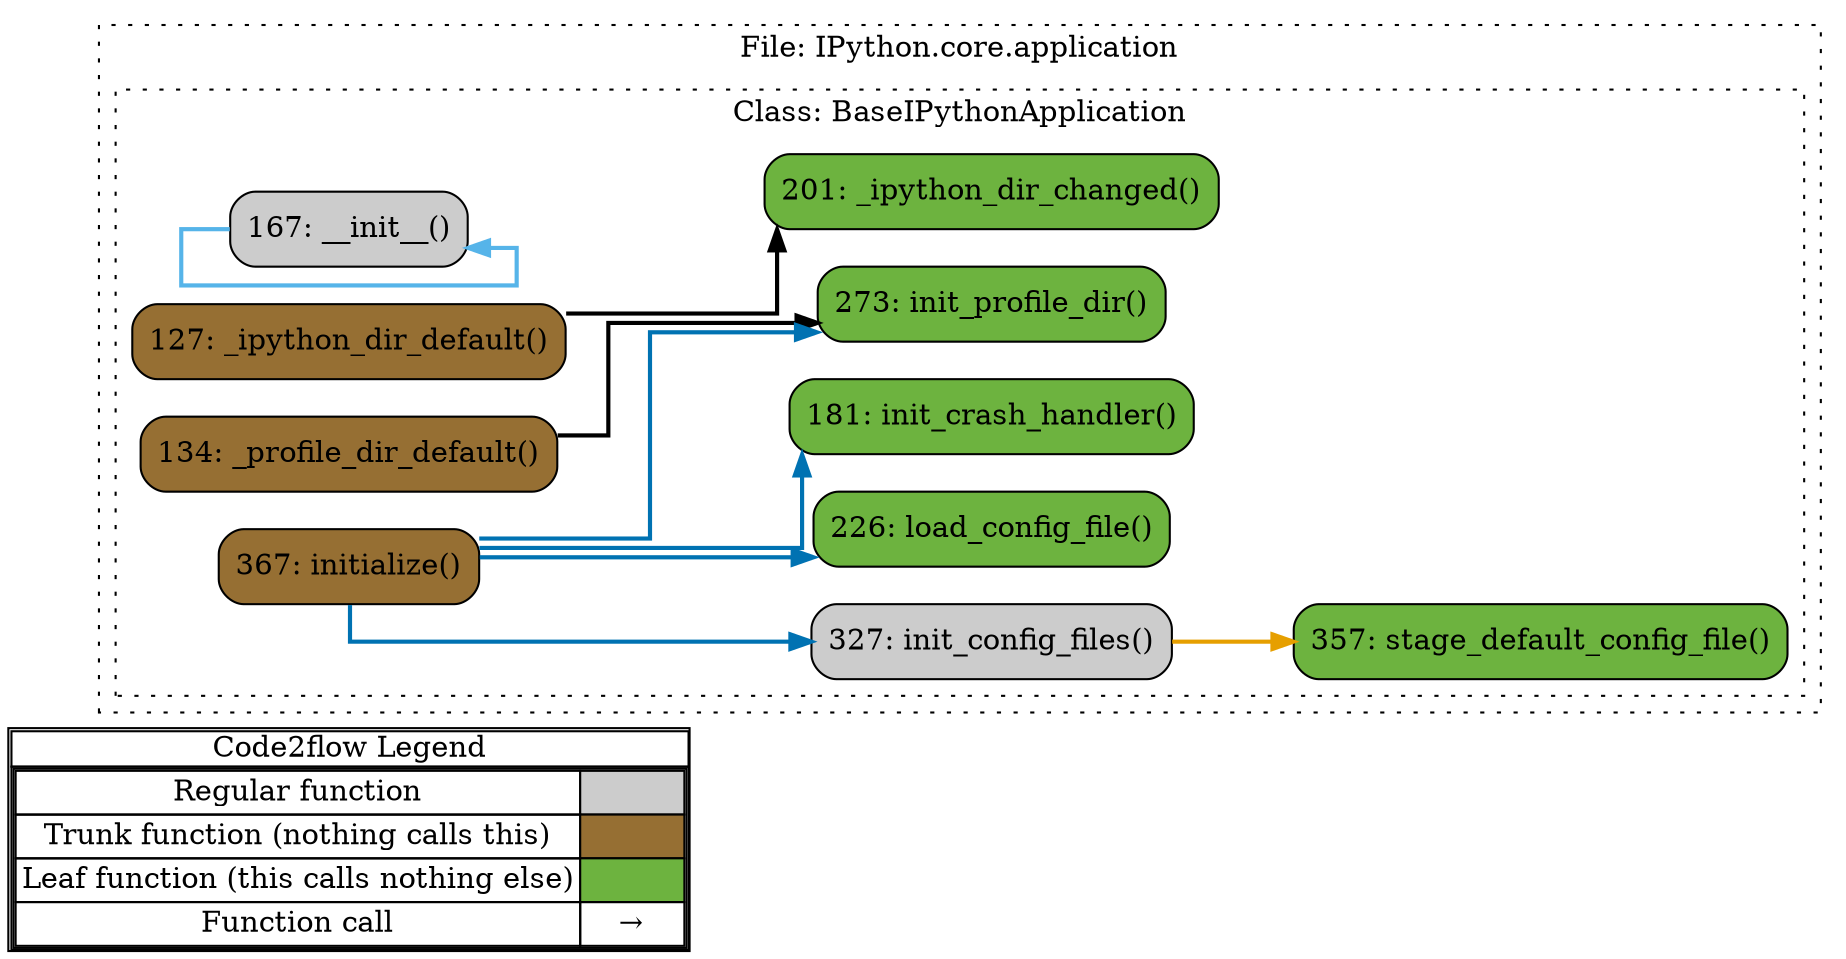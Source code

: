 digraph G {
concentrate=true;
splines="ortho";
rankdir="LR";
subgraph legend{
    rank = min;
    label = "legend";
    Legend [shape=none, margin=0, label = <
        <table cellspacing="0" cellpadding="0" border="1"><tr><td>Code2flow Legend</td></tr><tr><td>
        <table cellspacing="0">
        <tr><td>Regular function</td><td width="50px" bgcolor='#cccccc'></td></tr>
        <tr><td>Trunk function (nothing calls this)</td><td bgcolor='#966F33'></td></tr>
        <tr><td>Leaf function (this calls nothing else)</td><td bgcolor='#6db33f'></td></tr>
        <tr><td>Function call</td><td><font color='black'>&#8594;</font></td></tr>
        </table></td></tr></table>
        >];
}node_f2133e5a [label="167: __init__()" name="IPython.core.application::BaseIPythonApplication.__init__" shape="rect" style="rounded,filled" fillcolor="#cccccc" ];
node_26bdfa80 [label="201: _ipython_dir_changed()" name="IPython.core.application::BaseIPythonApplication._ipython_dir_changed" shape="rect" style="rounded,filled" fillcolor="#6db33f" ];
node_07783828 [label="127: _ipython_dir_default()" name="IPython.core.application::BaseIPythonApplication._ipython_dir_default" shape="rect" style="rounded,filled" fillcolor="#966F33" ];
node_fdf2ca28 [label="134: _profile_dir_default()" name="IPython.core.application::BaseIPythonApplication._profile_dir_default" shape="rect" style="rounded,filled" fillcolor="#966F33" ];
node_7fceeac9 [label="327: init_config_files()" name="IPython.core.application::BaseIPythonApplication.init_config_files" shape="rect" style="rounded,filled" fillcolor="#cccccc" ];
node_b9cdb9b5 [label="181: init_crash_handler()" name="IPython.core.application::BaseIPythonApplication.init_crash_handler" shape="rect" style="rounded,filled" fillcolor="#6db33f" ];
node_2ed98959 [label="273: init_profile_dir()" name="IPython.core.application::BaseIPythonApplication.init_profile_dir" shape="rect" style="rounded,filled" fillcolor="#6db33f" ];
node_237000e5 [label="367: initialize()" name="IPython.core.application::BaseIPythonApplication.initialize" shape="rect" style="rounded,filled" fillcolor="#966F33" ];
node_8c8c1d40 [label="226: load_config_file()" name="IPython.core.application::BaseIPythonApplication.load_config_file" shape="rect" style="rounded,filled" fillcolor="#6db33f" ];
node_38b382f7 [label="357: stage_default_config_file()" name="IPython.core.application::BaseIPythonApplication.stage_default_config_file" shape="rect" style="rounded,filled" fillcolor="#6db33f" ];
node_f2133e5a -> node_f2133e5a [color="#56B4E9" penwidth="2"];
node_07783828 -> node_26bdfa80 [color="#000000" penwidth="2"];
node_fdf2ca28 -> node_2ed98959 [color="#000000" penwidth="2"];
node_7fceeac9 -> node_38b382f7 [color="#E69F00" penwidth="2"];
node_237000e5 -> node_7fceeac9 [color="#0072B2" penwidth="2"];
node_237000e5 -> node_b9cdb9b5 [color="#0072B2" penwidth="2"];
node_237000e5 -> node_2ed98959 [color="#0072B2" penwidth="2"];
node_237000e5 -> node_8c8c1d40 [color="#0072B2" penwidth="2"];
subgraph cluster_e3947a5e {
    label="File: IPython.core.application";
    name="IPython.core.application";
    style="filled";
    graph[style=dotted];
    subgraph cluster_bf3b86c2 {
        node_07783828 node_fdf2ca28 node_f2133e5a node_b9cdb9b5 node_26bdfa80 node_8c8c1d40 node_2ed98959 node_7fceeac9 node_38b382f7 node_237000e5;
        label="Class: BaseIPythonApplication";
        name="BaseIPythonApplication";
        style="filled";
        graph[style=dotted];
    };
};
}

